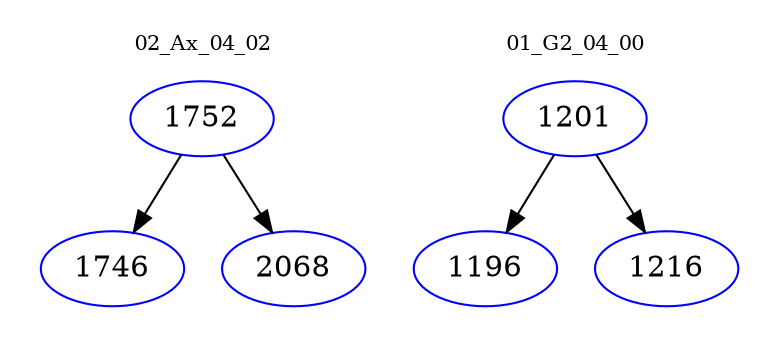 digraph{
subgraph cluster_0 {
color = white
label = "02_Ax_04_02";
fontsize=10;
T0_1752 [label="1752", color="blue"]
T0_1752 -> T0_1746 [color="black"]
T0_1746 [label="1746", color="blue"]
T0_1752 -> T0_2068 [color="black"]
T0_2068 [label="2068", color="blue"]
}
subgraph cluster_1 {
color = white
label = "01_G2_04_00";
fontsize=10;
T1_1201 [label="1201", color="blue"]
T1_1201 -> T1_1196 [color="black"]
T1_1196 [label="1196", color="blue"]
T1_1201 -> T1_1216 [color="black"]
T1_1216 [label="1216", color="blue"]
}
}

